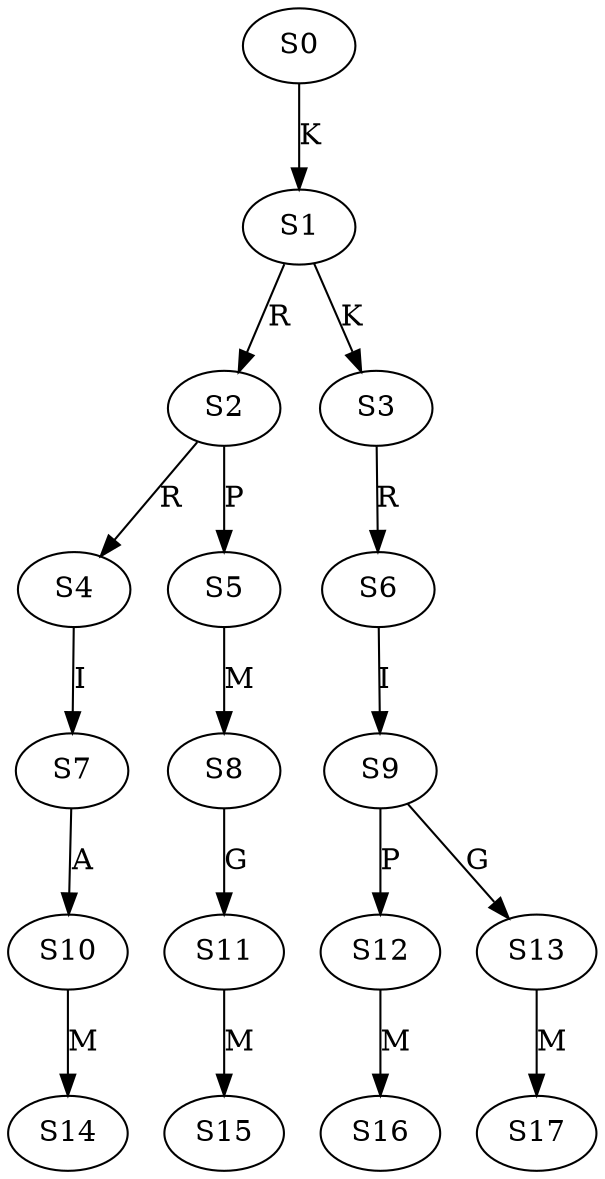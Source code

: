 strict digraph  {
	S0 -> S1 [ label = K ];
	S1 -> S2 [ label = R ];
	S1 -> S3 [ label = K ];
	S2 -> S4 [ label = R ];
	S2 -> S5 [ label = P ];
	S3 -> S6 [ label = R ];
	S4 -> S7 [ label = I ];
	S5 -> S8 [ label = M ];
	S6 -> S9 [ label = I ];
	S7 -> S10 [ label = A ];
	S8 -> S11 [ label = G ];
	S9 -> S12 [ label = P ];
	S9 -> S13 [ label = G ];
	S10 -> S14 [ label = M ];
	S11 -> S15 [ label = M ];
	S12 -> S16 [ label = M ];
	S13 -> S17 [ label = M ];
}
